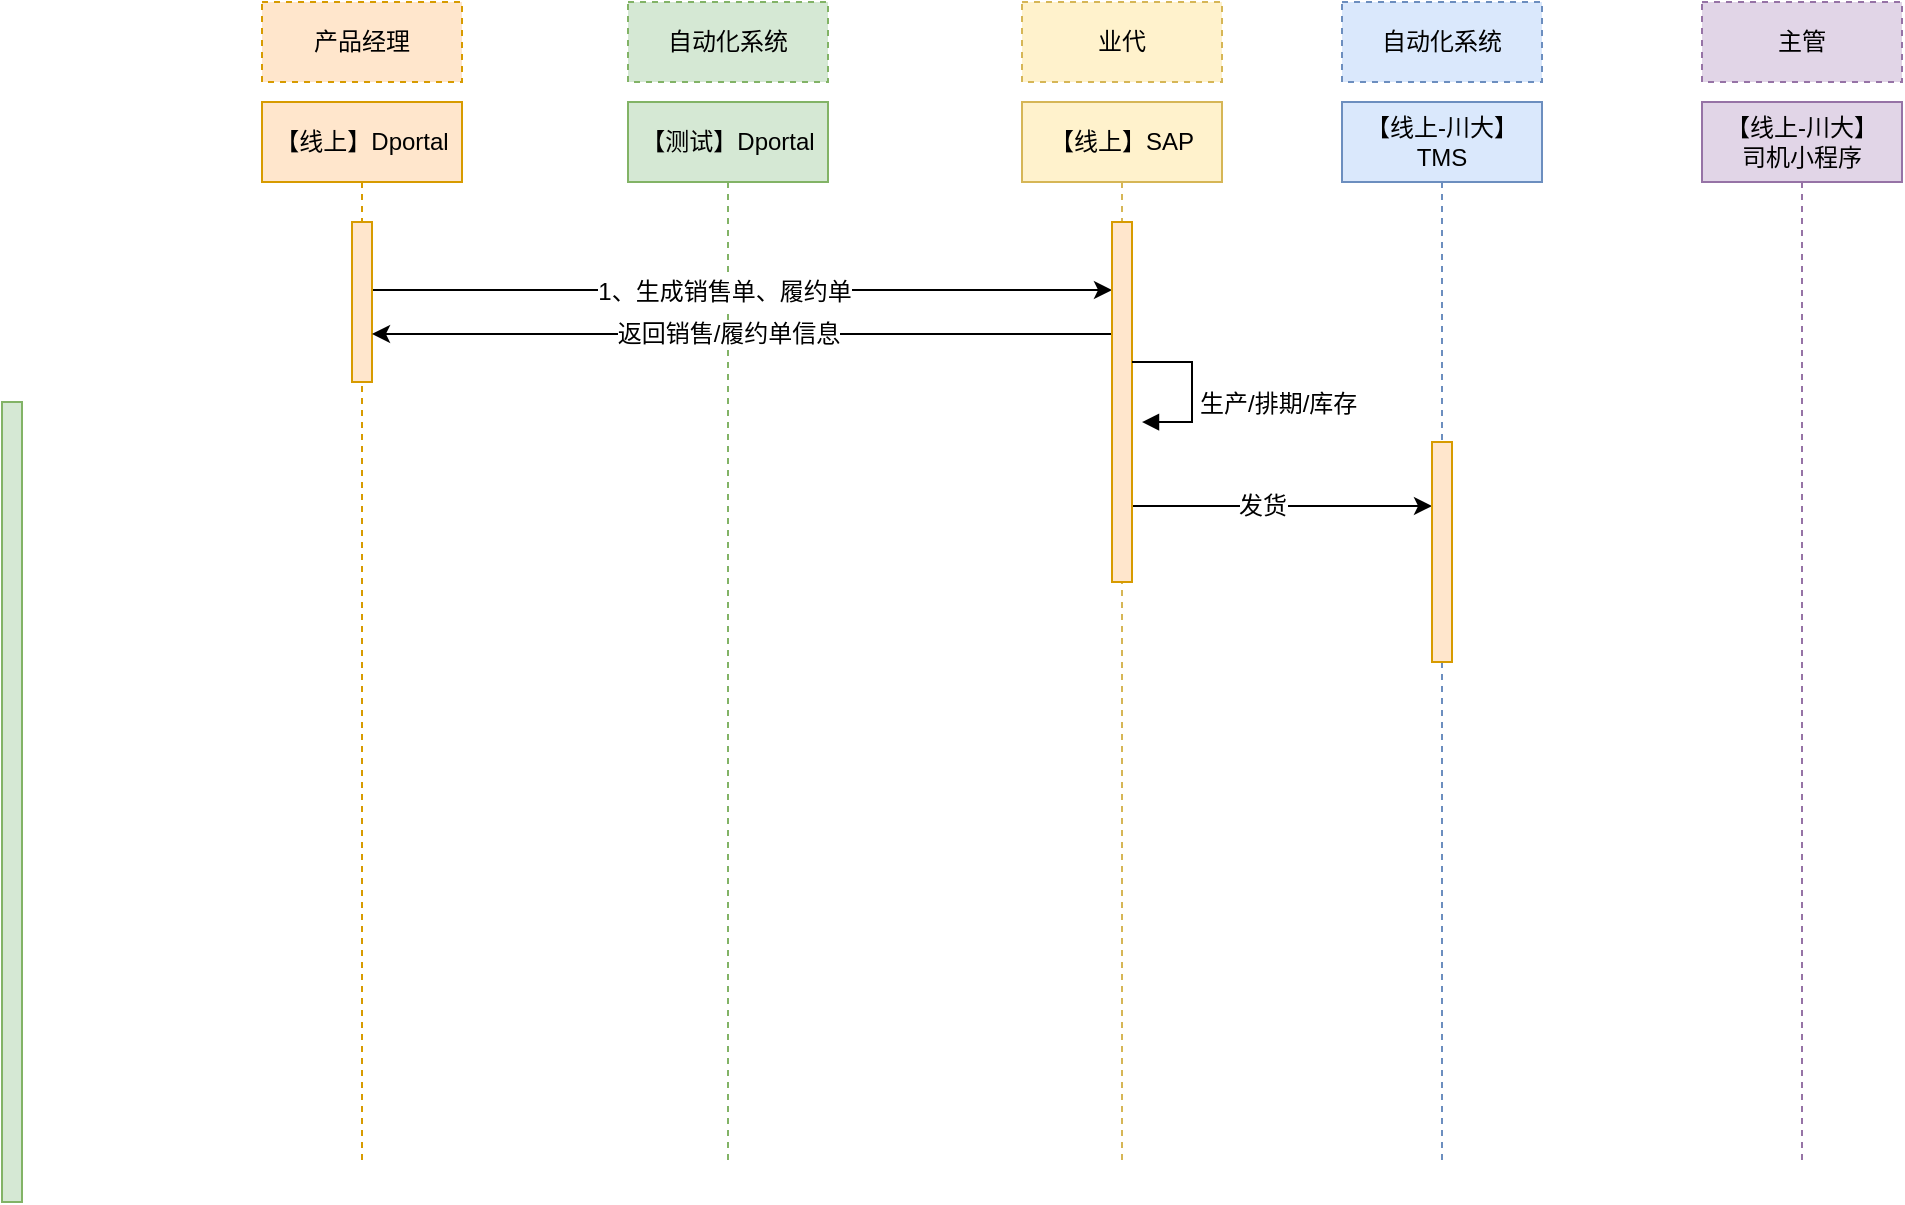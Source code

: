 <mxfile version="24.8.3">
  <diagram name="第 1 页" id="chKW3T9lc302L2kjmWND">
    <mxGraphModel dx="274" dy="178" grid="1" gridSize="10" guides="1" tooltips="1" connect="1" arrows="1" fold="1" page="1" pageScale="1" pageWidth="827" pageHeight="1169" math="0" shadow="0">
      <root>
        <mxCell id="0" />
        <mxCell id="1" parent="0" />
        <mxCell id="cfal67UbNxXheoo7c6se-106" value="产品经理" style="rounded=0;whiteSpace=wrap;html=1;dashed=1;movable=1;resizable=1;rotatable=1;deletable=1;editable=1;locked=0;connectable=1;fillColor=#ffe6cc;strokeColor=#d79b00;" vertex="1" parent="1">
          <mxGeometry x="220" y="70" width="100" height="40" as="geometry" />
        </mxCell>
        <mxCell id="cfal67UbNxXheoo7c6se-107" value="自动化系统" style="rounded=0;whiteSpace=wrap;html=1;dashed=1;fillColor=#d5e8d4;strokeColor=#82b366;" vertex="1" parent="1">
          <mxGeometry x="403" y="70" width="100" height="40" as="geometry" />
        </mxCell>
        <mxCell id="cfal67UbNxXheoo7c6se-108" value="业代" style="rounded=0;whiteSpace=wrap;html=1;dashed=1;fillColor=#fff2cc;strokeColor=#d6b656;" vertex="1" parent="1">
          <mxGeometry x="600" y="70" width="100" height="40" as="geometry" />
        </mxCell>
        <mxCell id="cfal67UbNxXheoo7c6se-109" value="自动化系统" style="rounded=0;whiteSpace=wrap;html=1;dashed=1;fillColor=#dae8fc;strokeColor=#6c8ebf;" vertex="1" parent="1">
          <mxGeometry x="760" y="70" width="100" height="40" as="geometry" />
        </mxCell>
        <mxCell id="cfal67UbNxXheoo7c6se-110" value="主管" style="rounded=0;whiteSpace=wrap;html=1;dashed=1;fillColor=#e1d5e7;strokeColor=#9673a6;" vertex="1" parent="1">
          <mxGeometry x="940" y="70" width="100" height="40" as="geometry" />
        </mxCell>
        <mxCell id="cfal67UbNxXheoo7c6se-115" value="【线上】Dportal" style="shape=umlLifeline;perimeter=lifelinePerimeter;whiteSpace=wrap;html=1;container=1;dropTarget=0;collapsible=0;recursiveResize=0;outlineConnect=0;portConstraint=eastwest;newEdgeStyle={&quot;curved&quot;:0,&quot;rounded&quot;:0};movable=0;resizable=0;rotatable=0;deletable=0;editable=0;locked=1;connectable=0;fillColor=#ffe6cc;strokeColor=#d79b00;" vertex="1" parent="1">
          <mxGeometry x="220" y="120" width="100" height="530" as="geometry" />
        </mxCell>
        <mxCell id="cfal67UbNxXheoo7c6se-114" value="【线上-川大】&lt;br&gt;司机小程序" style="shape=umlLifeline;perimeter=lifelinePerimeter;whiteSpace=wrap;html=1;container=1;dropTarget=0;collapsible=0;recursiveResize=0;outlineConnect=0;portConstraint=eastwest;newEdgeStyle={&quot;curved&quot;:0,&quot;rounded&quot;:0};movable=0;resizable=0;rotatable=0;deletable=0;editable=0;locked=1;connectable=0;fillColor=#e1d5e7;strokeColor=#9673a6;" vertex="1" parent="1">
          <mxGeometry x="940" y="120" width="100" height="530" as="geometry" />
        </mxCell>
        <mxCell id="cfal67UbNxXheoo7c6se-116" value="【线上-川大】TMS" style="shape=umlLifeline;perimeter=lifelinePerimeter;whiteSpace=wrap;html=1;container=1;dropTarget=0;collapsible=0;recursiveResize=0;outlineConnect=0;portConstraint=eastwest;newEdgeStyle={&quot;curved&quot;:0,&quot;rounded&quot;:0};movable=0;resizable=0;rotatable=0;deletable=0;editable=0;locked=1;connectable=0;fillColor=#dae8fc;strokeColor=#6c8ebf;" vertex="1" parent="1">
          <mxGeometry x="760" y="120" width="100" height="530" as="geometry" />
        </mxCell>
        <mxCell id="cfal67UbNxXheoo7c6se-117" value="【线上】SAP" style="shape=umlLifeline;perimeter=lifelinePerimeter;whiteSpace=wrap;html=1;container=1;dropTarget=0;collapsible=0;recursiveResize=0;outlineConnect=0;portConstraint=eastwest;newEdgeStyle={&quot;curved&quot;:0,&quot;rounded&quot;:0};movable=0;resizable=0;rotatable=0;deletable=0;editable=0;locked=1;connectable=0;fillColor=#fff2cc;strokeColor=#d6b656;" vertex="1" parent="1">
          <mxGeometry x="600" y="120" width="100" height="530" as="geometry" />
        </mxCell>
        <mxCell id="cfal67UbNxXheoo7c6se-118" value="【测试】Dportal" style="shape=umlLifeline;perimeter=lifelinePerimeter;whiteSpace=wrap;html=1;container=1;dropTarget=0;collapsible=0;recursiveResize=0;outlineConnect=0;portConstraint=eastwest;newEdgeStyle={&quot;curved&quot;:0,&quot;rounded&quot;:0};movable=0;resizable=0;rotatable=0;deletable=0;editable=0;locked=1;connectable=0;fillColor=#d5e8d4;strokeColor=#82b366;" vertex="1" parent="1">
          <mxGeometry x="403" y="120" width="100" height="530" as="geometry" />
        </mxCell>
        <mxCell id="cfal67UbNxXheoo7c6se-119" value="" style="html=1;points=[[0,0,0,0,5],[0,1,0,0,-5],[1,0,0,0,5],[1,1,0,0,-5]];perimeter=orthogonalPerimeter;outlineConnect=0;targetShapes=umlLifeline;portConstraint=eastwest;newEdgeStyle={&quot;curved&quot;:0,&quot;rounded&quot;:0};fillColor=#d5e8d4;strokeColor=#82b366;" vertex="1" parent="1">
          <mxGeometry x="90" y="270" width="10" height="400" as="geometry" />
        </mxCell>
        <mxCell id="cfal67UbNxXheoo7c6se-128" value="" style="edgeStyle=orthogonalEdgeStyle;rounded=0;orthogonalLoop=1;jettySize=auto;html=1;curved=0;fontFamily=Helvetica;fontSize=12;fontColor=default;" edge="1" parent="1">
          <mxGeometry relative="1" as="geometry">
            <mxPoint x="275" y="214.0" as="sourcePoint" />
            <mxPoint x="645" y="214.0" as="targetPoint" />
          </mxGeometry>
        </mxCell>
        <mxCell id="cfal67UbNxXheoo7c6se-129" value="1、生成销售单、履约单" style="edgeLabel;html=1;align=center;verticalAlign=middle;resizable=0;points=[];strokeColor=default;fontFamily=Helvetica;fontSize=12;fontColor=default;fillColor=default;" vertex="1" connectable="0" parent="cfal67UbNxXheoo7c6se-128">
          <mxGeometry x="-0.051" y="-1" relative="1" as="geometry">
            <mxPoint as="offset" />
          </mxGeometry>
        </mxCell>
        <mxCell id="cfal67UbNxXheoo7c6se-113" value="" style="html=1;points=[[0,0,0,0,5],[0,1,0,0,-5],[1,0,0,0,5],[1,1,0,0,-5]];perimeter=orthogonalPerimeter;outlineConnect=0;targetShapes=umlLifeline;portConstraint=eastwest;newEdgeStyle={&quot;curved&quot;:0,&quot;rounded&quot;:0};fillColor=#ffe6cc;strokeColor=#d79b00;" vertex="1" parent="1">
          <mxGeometry x="265" y="180" width="10" height="80" as="geometry" />
        </mxCell>
        <mxCell id="cfal67UbNxXheoo7c6se-131" value="" style="edgeStyle=orthogonalEdgeStyle;rounded=0;orthogonalLoop=1;jettySize=auto;html=1;curved=0;fontFamily=Helvetica;fontSize=12;fontColor=default;" edge="1" parent="1">
          <mxGeometry relative="1" as="geometry">
            <mxPoint x="645" y="236.032" as="sourcePoint" />
            <mxPoint x="275" y="236.0" as="targetPoint" />
          </mxGeometry>
        </mxCell>
        <mxCell id="cfal67UbNxXheoo7c6se-133" value="返回销售/履约单信息" style="edgeLabel;html=1;align=center;verticalAlign=middle;resizable=0;points=[];strokeColor=default;fontFamily=Helvetica;fontSize=12;fontColor=default;fillColor=default;" vertex="1" connectable="0" parent="cfal67UbNxXheoo7c6se-131">
          <mxGeometry x="0.225" y="-1" relative="1" as="geometry">
            <mxPoint x="34" y="1" as="offset" />
          </mxGeometry>
        </mxCell>
        <mxCell id="cfal67UbNxXheoo7c6se-140" value="" style="edgeStyle=orthogonalEdgeStyle;rounded=0;orthogonalLoop=1;jettySize=auto;html=1;curved=0;fontFamily=Helvetica;fontSize=12;fontColor=default;" edge="1" parent="1">
          <mxGeometry relative="1" as="geometry">
            <mxPoint x="655" y="322.032" as="sourcePoint" />
            <mxPoint x="805" y="322.0" as="targetPoint" />
          </mxGeometry>
        </mxCell>
        <mxCell id="cfal67UbNxXheoo7c6se-141" value="发货" style="edgeLabel;html=1;align=center;verticalAlign=middle;resizable=0;points=[];strokeColor=default;fontFamily=Helvetica;fontSize=12;fontColor=default;fillColor=default;" vertex="1" connectable="0" parent="cfal67UbNxXheoo7c6se-140">
          <mxGeometry x="-0.138" relative="1" as="geometry">
            <mxPoint as="offset" />
          </mxGeometry>
        </mxCell>
        <mxCell id="cfal67UbNxXheoo7c6se-127" value="" style="html=1;points=[[0,0,0,0,5],[0,1,0,0,-5],[1,0,0,0,5],[1,1,0,0,-5]];perimeter=orthogonalPerimeter;outlineConnect=0;targetShapes=umlLifeline;portConstraint=eastwest;newEdgeStyle={&quot;curved&quot;:0,&quot;rounded&quot;:0};fillColor=#ffe6cc;strokeColor=#d79b00;" vertex="1" parent="1">
          <mxGeometry x="645" y="180" width="10" height="180" as="geometry" />
        </mxCell>
        <mxCell id="cfal67UbNxXheoo7c6se-134" value="" style="html=1;points=[[0,0,0,0,5],[0,1,0,0,-5],[1,0,0,0,5],[1,1,0,0,-5]];perimeter=orthogonalPerimeter;outlineConnect=0;targetShapes=umlLifeline;portConstraint=eastwest;newEdgeStyle={&quot;curved&quot;:0,&quot;rounded&quot;:0};fillColor=#ffe6cc;strokeColor=#d79b00;" vertex="1" parent="1">
          <mxGeometry x="805" y="290" width="10" height="110" as="geometry" />
        </mxCell>
        <mxCell id="cfal67UbNxXheoo7c6se-138" value="&lt;br&gt;&lt;div&gt;生产/排期/库存&lt;/div&gt;" style="html=1;align=left;spacingLeft=2;endArrow=block;rounded=0;edgeStyle=orthogonalEdgeStyle;curved=0;rounded=0;fontFamily=Helvetica;fontSize=12;fontColor=default;" edge="1" parent="1">
          <mxGeometry relative="1" as="geometry">
            <mxPoint x="655" y="250" as="sourcePoint" />
            <Array as="points">
              <mxPoint x="685" y="280" />
            </Array>
            <mxPoint x="660" y="280.032" as="targetPoint" />
          </mxGeometry>
        </mxCell>
      </root>
    </mxGraphModel>
  </diagram>
</mxfile>
